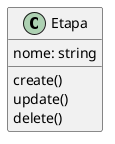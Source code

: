 @startuml Etapa

class Etapa {
    {field} nome: string
    {method} create()
    {method} update()
    {method} delete()
}

@enduml